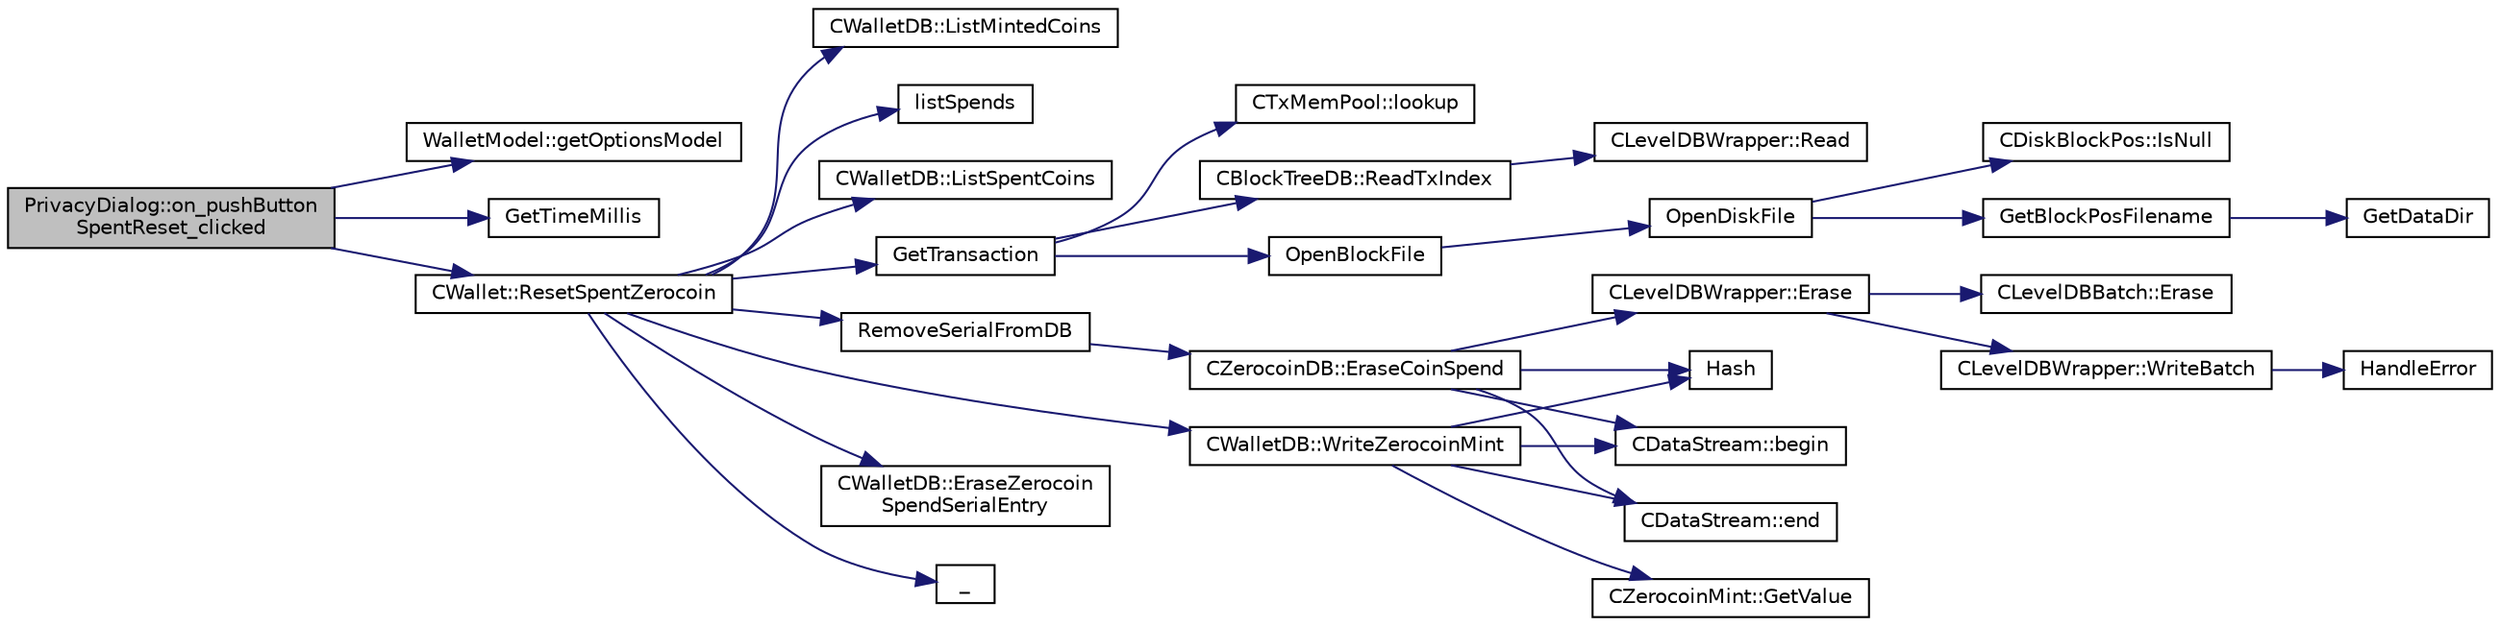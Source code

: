 digraph "PrivacyDialog::on_pushButtonSpentReset_clicked"
{
  edge [fontname="Helvetica",fontsize="10",labelfontname="Helvetica",labelfontsize="10"];
  node [fontname="Helvetica",fontsize="10",shape=record];
  rankdir="LR";
  Node451 [label="PrivacyDialog::on_pushButton\lSpentReset_clicked",height=0.2,width=0.4,color="black", fillcolor="grey75", style="filled", fontcolor="black"];
  Node451 -> Node452 [color="midnightblue",fontsize="10",style="solid",fontname="Helvetica"];
  Node452 [label="WalletModel::getOptionsModel",height=0.2,width=0.4,color="black", fillcolor="white", style="filled",URL="$class_wallet_model.html#a96d53e56b3f8f07537ea2523f7a7d300"];
  Node451 -> Node453 [color="midnightblue",fontsize="10",style="solid",fontname="Helvetica"];
  Node453 [label="GetTimeMillis",height=0.2,width=0.4,color="black", fillcolor="white", style="filled",URL="$utiltime_8cpp.html#a139d0fe6387b9e230a9b8bb12d9b43b9"];
  Node451 -> Node454 [color="midnightblue",fontsize="10",style="solid",fontname="Helvetica"];
  Node454 [label="CWallet::ResetSpentZerocoin",height=0.2,width=0.4,color="black", fillcolor="white", style="filled",URL="$class_c_wallet.html#abc70af84f54700a62cf8ef530f6faaaa"];
  Node454 -> Node455 [color="midnightblue",fontsize="10",style="solid",fontname="Helvetica"];
  Node455 [label="CWalletDB::ListMintedCoins",height=0.2,width=0.4,color="black", fillcolor="white", style="filled",URL="$class_c_wallet_d_b.html#a906d7b97c6b94f4225957d576222bbb6"];
  Node454 -> Node456 [color="midnightblue",fontsize="10",style="solid",fontname="Helvetica"];
  Node456 [label="listSpends",height=0.2,width=0.4,color="black", fillcolor="white", style="filled",URL="$denomination__functions_8cpp.html#a6342d9bba715b0324ef79cfc404b04ea"];
  Node454 -> Node457 [color="midnightblue",fontsize="10",style="solid",fontname="Helvetica"];
  Node457 [label="CWalletDB::ListSpentCoins",height=0.2,width=0.4,color="black", fillcolor="white", style="filled",URL="$class_c_wallet_d_b.html#a5449bc8b79d73dcbaca52ad9aacde230"];
  Node454 -> Node458 [color="midnightblue",fontsize="10",style="solid",fontname="Helvetica"];
  Node458 [label="GetTransaction",height=0.2,width=0.4,color="black", fillcolor="white", style="filled",URL="$main_8cpp.html#a044ae412844f02db690466dd24d9bb71",tooltip="Return transaction in tx, and if it was found inside a block, its hash is placed in hashBlock..."];
  Node458 -> Node459 [color="midnightblue",fontsize="10",style="solid",fontname="Helvetica"];
  Node459 [label="CTxMemPool::lookup",height=0.2,width=0.4,color="black", fillcolor="white", style="filled",URL="$class_c_tx_mem_pool.html#ad6d9966cdeb4b6586f7186e709b4e77e"];
  Node458 -> Node460 [color="midnightblue",fontsize="10",style="solid",fontname="Helvetica"];
  Node460 [label="CBlockTreeDB::ReadTxIndex",height=0.2,width=0.4,color="black", fillcolor="white", style="filled",URL="$class_c_block_tree_d_b.html#a74383427266d627e84c2d0c8e21e03c7"];
  Node460 -> Node461 [color="midnightblue",fontsize="10",style="solid",fontname="Helvetica"];
  Node461 [label="CLevelDBWrapper::Read",height=0.2,width=0.4,color="black", fillcolor="white", style="filled",URL="$class_c_level_d_b_wrapper.html#a0cb51d3b8f042641b2d0aa76c3185527"];
  Node458 -> Node462 [color="midnightblue",fontsize="10",style="solid",fontname="Helvetica"];
  Node462 [label="OpenBlockFile",height=0.2,width=0.4,color="black", fillcolor="white", style="filled",URL="$main_8cpp.html#a0d81388930a4ccb6a69b9abdd1ef5097",tooltip="Open a block file (blk?????.dat) "];
  Node462 -> Node463 [color="midnightblue",fontsize="10",style="solid",fontname="Helvetica"];
  Node463 [label="OpenDiskFile",height=0.2,width=0.4,color="black", fillcolor="white", style="filled",URL="$main_8cpp.html#ab15fc61f1d9596ad0aca703ff2c74635"];
  Node463 -> Node464 [color="midnightblue",fontsize="10",style="solid",fontname="Helvetica"];
  Node464 [label="CDiskBlockPos::IsNull",height=0.2,width=0.4,color="black", fillcolor="white", style="filled",URL="$struct_c_disk_block_pos.html#a7dd98fe3f5372d358df61db31899b0af"];
  Node463 -> Node465 [color="midnightblue",fontsize="10",style="solid",fontname="Helvetica"];
  Node465 [label="GetBlockPosFilename",height=0.2,width=0.4,color="black", fillcolor="white", style="filled",URL="$main_8cpp.html#a2f26f074aac584c3398de1dcdac59de9",tooltip="Translation to a filesystem path. "];
  Node465 -> Node466 [color="midnightblue",fontsize="10",style="solid",fontname="Helvetica"];
  Node466 [label="GetDataDir",height=0.2,width=0.4,color="black", fillcolor="white", style="filled",URL="$util_8cpp.html#ab83866a054745d4b30a3948a1b44beba"];
  Node454 -> Node467 [color="midnightblue",fontsize="10",style="solid",fontname="Helvetica"];
  Node467 [label="RemoveSerialFromDB",height=0.2,width=0.4,color="black", fillcolor="white", style="filled",URL="$main_8cpp.html#acdc8648fd00624d953abc82f9ca4c9b2"];
  Node467 -> Node468 [color="midnightblue",fontsize="10",style="solid",fontname="Helvetica"];
  Node468 [label="CZerocoinDB::EraseCoinSpend",height=0.2,width=0.4,color="black", fillcolor="white", style="filled",URL="$class_c_zerocoin_d_b.html#ae370638a6807897728027a73e46fa090"];
  Node468 -> Node469 [color="midnightblue",fontsize="10",style="solid",fontname="Helvetica"];
  Node469 [label="Hash",height=0.2,width=0.4,color="black", fillcolor="white", style="filled",URL="$hash_8h.html#a12c5e981d7f5f2850027fd5e932eff61",tooltip="Compute the 256-bit hash of a std::string. "];
  Node468 -> Node470 [color="midnightblue",fontsize="10",style="solid",fontname="Helvetica"];
  Node470 [label="CDataStream::begin",height=0.2,width=0.4,color="black", fillcolor="white", style="filled",URL="$class_c_data_stream.html#a2355d11752d8622badfbc03e9ed192fd"];
  Node468 -> Node471 [color="midnightblue",fontsize="10",style="solid",fontname="Helvetica"];
  Node471 [label="CDataStream::end",height=0.2,width=0.4,color="black", fillcolor="white", style="filled",URL="$class_c_data_stream.html#a66409dbd4403682fe674e2e71173cab4"];
  Node468 -> Node472 [color="midnightblue",fontsize="10",style="solid",fontname="Helvetica"];
  Node472 [label="CLevelDBWrapper::Erase",height=0.2,width=0.4,color="black", fillcolor="white", style="filled",URL="$class_c_level_d_b_wrapper.html#a9f67e2880ba191fdc9439ba34e315d72"];
  Node472 -> Node473 [color="midnightblue",fontsize="10",style="solid",fontname="Helvetica"];
  Node473 [label="CLevelDBBatch::Erase",height=0.2,width=0.4,color="black", fillcolor="white", style="filled",URL="$class_c_level_d_b_batch.html#a22bf093d560b4ce3333e8f4a947faa7f"];
  Node472 -> Node474 [color="midnightblue",fontsize="10",style="solid",fontname="Helvetica"];
  Node474 [label="CLevelDBWrapper::WriteBatch",height=0.2,width=0.4,color="black", fillcolor="white", style="filled",URL="$class_c_level_d_b_wrapper.html#a820484c9e427f9e3400396e750acf4b8"];
  Node474 -> Node475 [color="midnightblue",fontsize="10",style="solid",fontname="Helvetica"];
  Node475 [label="HandleError",height=0.2,width=0.4,color="black", fillcolor="white", style="filled",URL="$leveldbwrapper_8cpp.html#aea36eb5fddb6266b14ea8cb15e183486"];
  Node454 -> Node476 [color="midnightblue",fontsize="10",style="solid",fontname="Helvetica"];
  Node476 [label="CWalletDB::WriteZerocoinMint",height=0.2,width=0.4,color="black", fillcolor="white", style="filled",URL="$class_c_wallet_d_b.html#a2464550fd457eb078a44077e5b416e9a"];
  Node476 -> Node477 [color="midnightblue",fontsize="10",style="solid",fontname="Helvetica"];
  Node477 [label="CZerocoinMint::GetValue",height=0.2,width=0.4,color="black", fillcolor="white", style="filled",URL="$class_c_zerocoin_mint.html#ae5917a194b3ea08a5e9150231e965b82"];
  Node476 -> Node469 [color="midnightblue",fontsize="10",style="solid",fontname="Helvetica"];
  Node476 -> Node470 [color="midnightblue",fontsize="10",style="solid",fontname="Helvetica"];
  Node476 -> Node471 [color="midnightblue",fontsize="10",style="solid",fontname="Helvetica"];
  Node454 -> Node478 [color="midnightblue",fontsize="10",style="solid",fontname="Helvetica"];
  Node478 [label="CWalletDB::EraseZerocoin\lSpendSerialEntry",height=0.2,width=0.4,color="black", fillcolor="white", style="filled",URL="$class_c_wallet_d_b.html#afc8ef7cd02d72b779ff1cfc08637f748"];
  Node454 -> Node479 [color="midnightblue",fontsize="10",style="solid",fontname="Helvetica"];
  Node479 [label="_",height=0.2,width=0.4,color="black", fillcolor="white", style="filled",URL="$ui__interface_8h.html#aad133bb6103b53cebf03fd01e2f11ba1",tooltip="Translation function: Call Translate signal on UI interface, which returns a boost::optional result..."];
}
